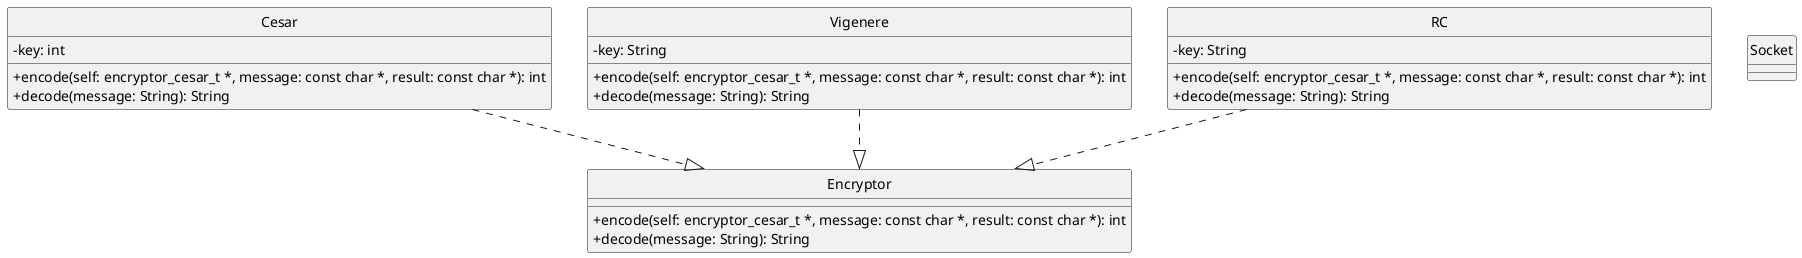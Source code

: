 @startuml
hide circles
skinparam ClassAttributeIconSize 0
hide interface fields

Class Cesar{
    -key: int
    +encode(self: encryptor_cesar_t *, message: const char *, result: const char *): int
    +decode(message: String): String
}

Class Vigenere{
    -key: String
    +encode(self: encryptor_cesar_t *, message: const char *, result: const char *): int
    +decode(message: String): String
}

Class RC{
    -key: String
    +encode(self: encryptor_cesar_t *, message: const char *, result: const char *): int
    +decode(message: String): String
}

Class Encryptor{
    +encode(self: encryptor_cesar_t *, message: const char *, result: const char *): int
    +decode(message: String): String
}

Class Socket{
    
}

Cesar ..|> Encryptor
Vigenere ..|> Encryptor
RC ..|> Encryptor

@enduml
